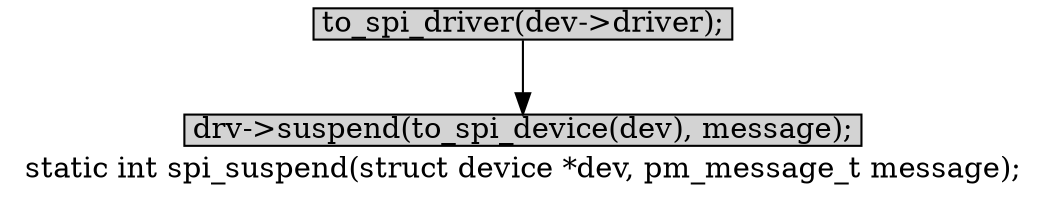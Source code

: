 digraph spi_suspend{
        label="static int spi_suspend(struct device *dev, pm_message_t message);";
		
        size="10,18";
        ratio=filled;
        
		node[style=filled, shape = box, margin="0.05,0.005",height="0.1",width="0.1"];

		to_spi_driver[label="to_spi_driver(dev->driver);"];
		suspend[label="drv->suspend(to_spi_device(dev), message);"];

		to_spi_driver -> suspend;

}
